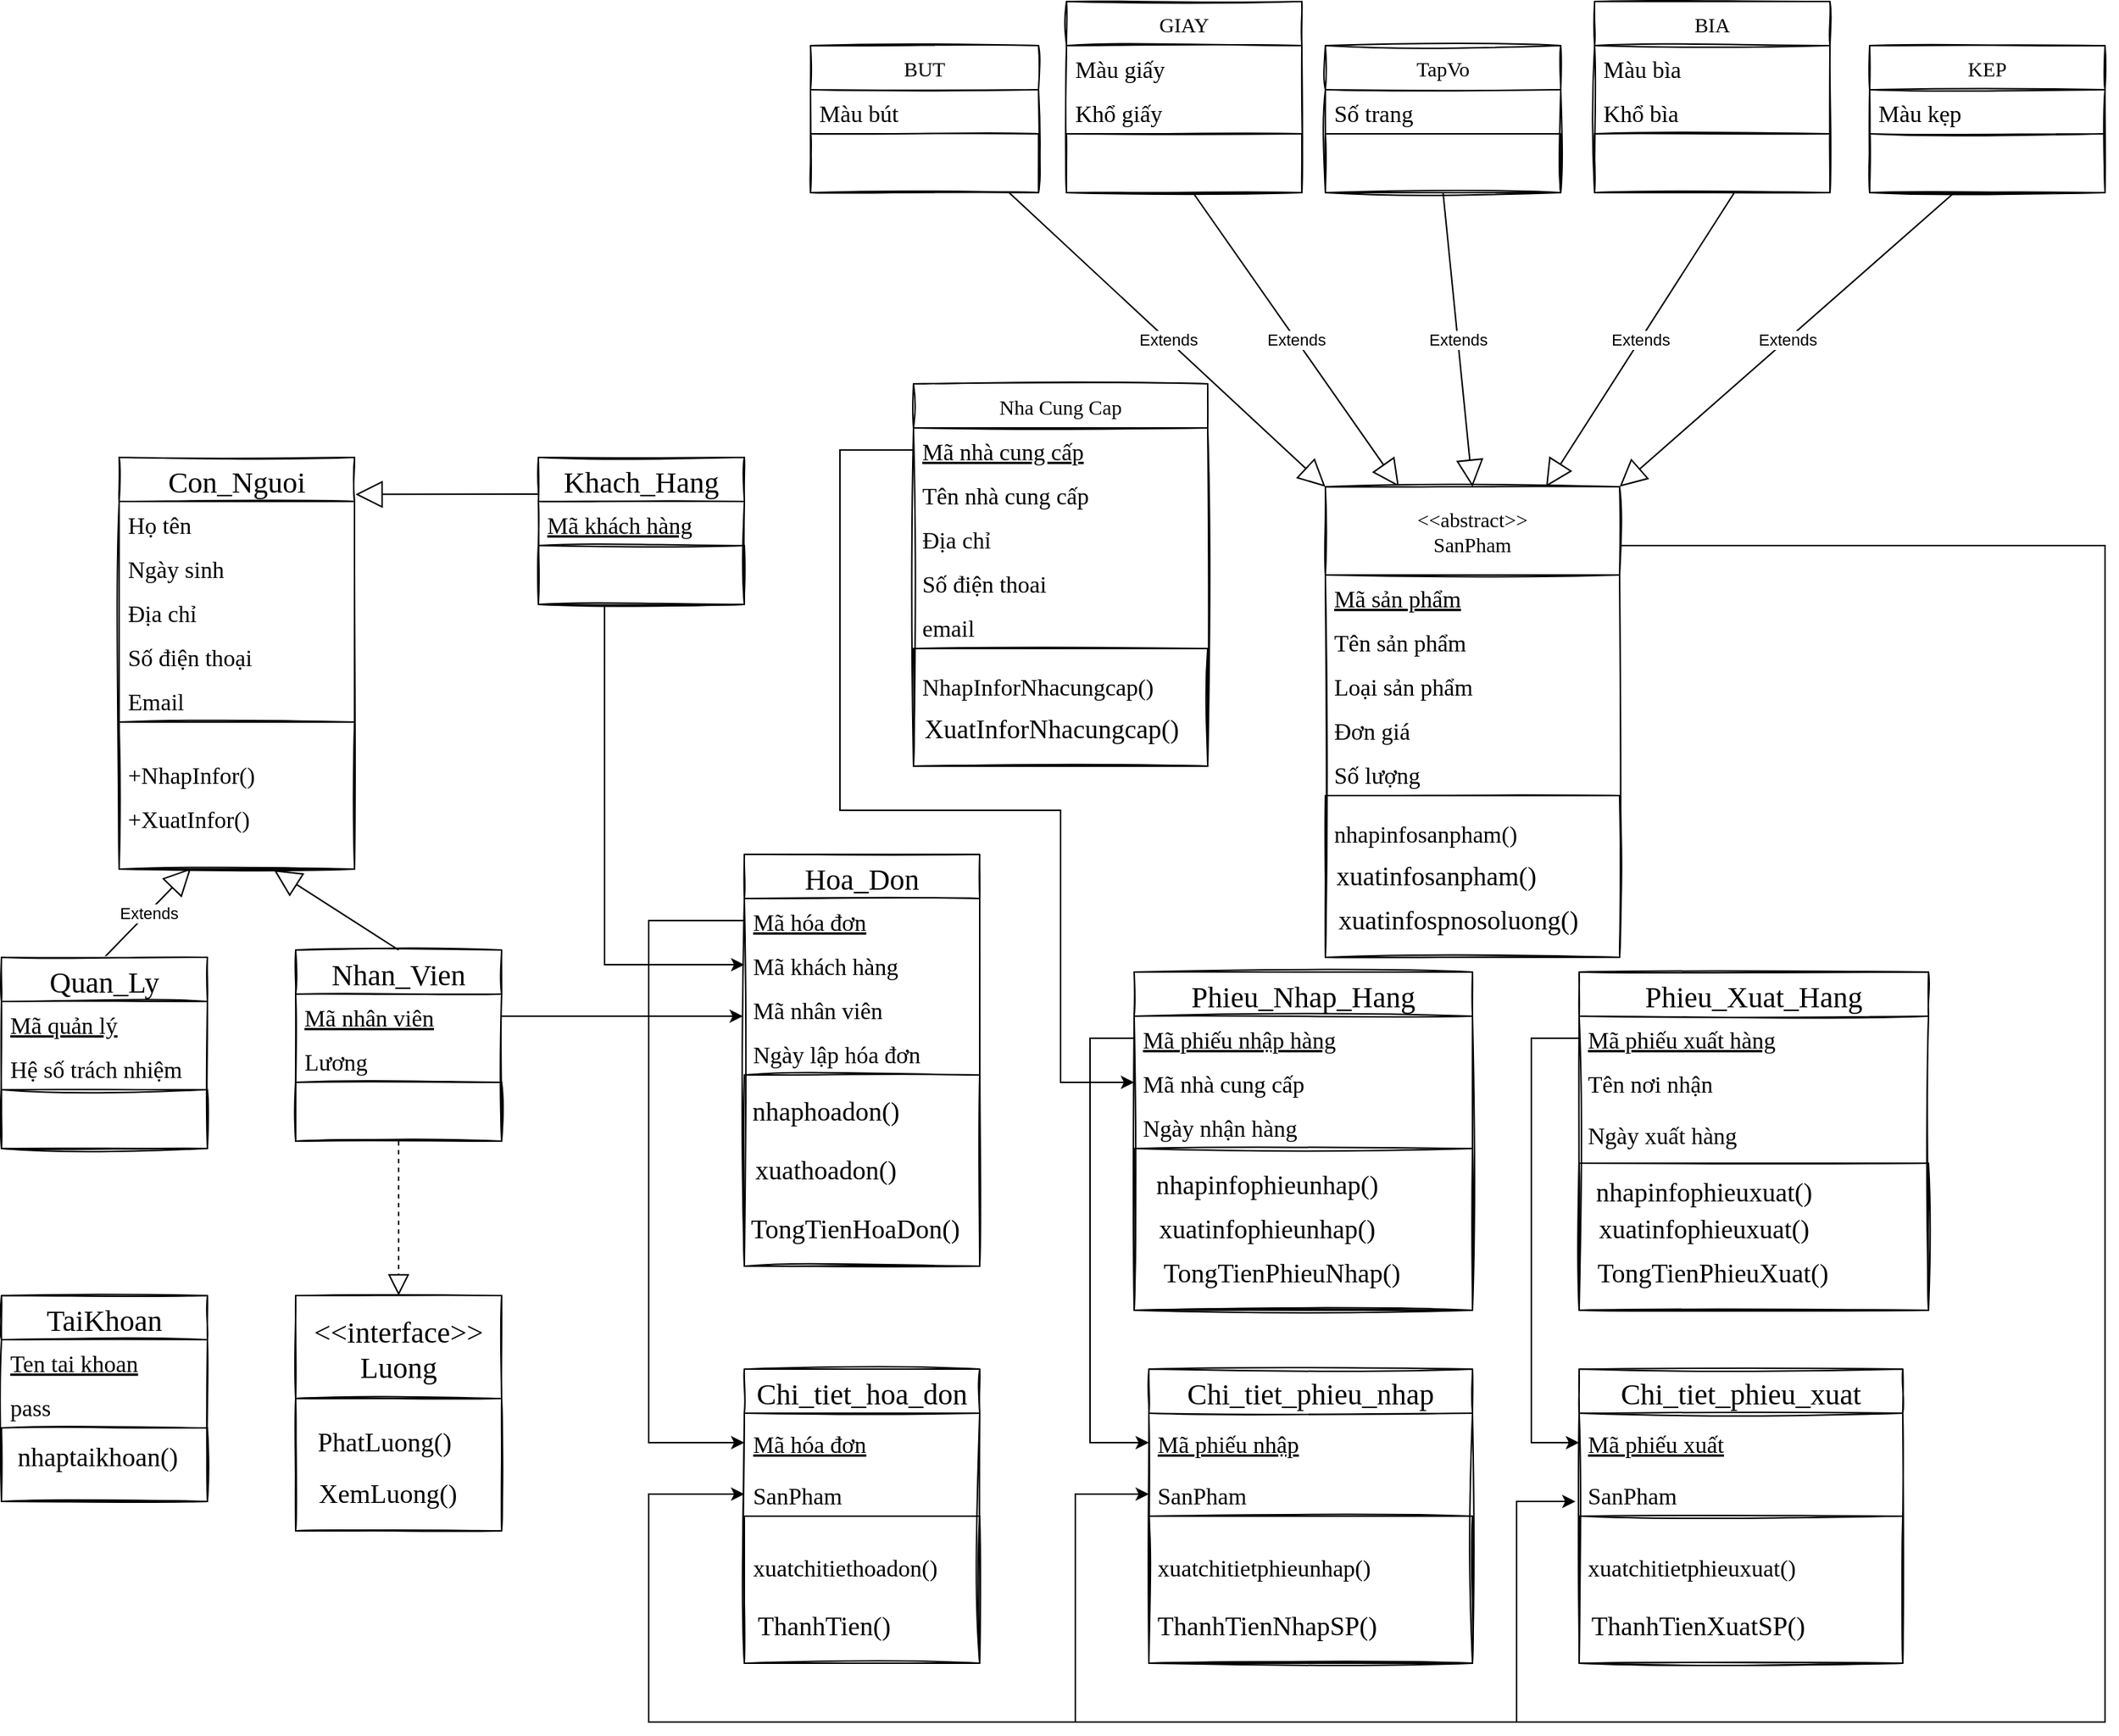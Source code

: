 <mxfile version="15.8.2" type="device"><diagram id="WPRDzKgQZxHVLo-kg9Xk" name="Page-1"><mxGraphModel dx="2134" dy="1769" grid="1" gridSize="10" guides="1" tooltips="1" connect="1" arrows="1" fold="1" page="1" pageScale="1" pageWidth="827" pageHeight="1169" math="0" shadow="0"><root><mxCell id="0"/><mxCell id="1" parent="0"/><mxCell id="NYKS8IwLQsWRh_RooN-3-49" value="" style="endArrow=block;endSize=16;endFill=0;html=1;rounded=0;entryX=1.004;entryY=0.09;entryDx=0;entryDy=0;entryPerimeter=0;exitX=0;exitY=0.25;exitDx=0;exitDy=0;" parent="1" source="o9-LQeMj51oAsKtY4zhh-113" target="o9-LQeMj51oAsKtY4zhh-104" edge="1"><mxGeometry x="1" y="-210" width="160" relative="1" as="geometry"><mxPoint x="-29.68" y="-449.6" as="sourcePoint"/><mxPoint x="-140" y="-445" as="targetPoint"/><mxPoint x="-217" y="100" as="offset"/><Array as="points"/></mxGeometry></mxCell><mxCell id="NYKS8IwLQsWRh_RooN-3-54" value="Extends" style="endArrow=block;endSize=16;endFill=0;html=1;rounded=0;entryX=0.305;entryY=0.995;entryDx=0;entryDy=0;entryPerimeter=0;exitX=0.5;exitY=0;exitDx=0;exitDy=0;" parent="1" source="o9-LQeMj51oAsKtY4zhh-93" target="o9-LQeMj51oAsKtY4zhh-110" edge="1"><mxGeometry x="0.006" y="-1" width="160" relative="1" as="geometry"><mxPoint x="-280" y="-215" as="sourcePoint"/><mxPoint x="-246.4" y="-289.16" as="targetPoint"/><mxPoint as="offset"/></mxGeometry></mxCell><mxCell id="NYKS8IwLQsWRh_RooN-3-56" value="" style="endArrow=block;endSize=16;endFill=0;html=1;rounded=0;entryX=0.658;entryY=1.007;entryDx=0;entryDy=0;entryPerimeter=0;exitX=0.5;exitY=0;exitDx=0;exitDy=0;" parent="1" source="o9-LQeMj51oAsKtY4zhh-98" target="o9-LQeMj51oAsKtY4zhh-110" edge="1"><mxGeometry width="160" relative="1" as="geometry"><mxPoint x="-100" y="-220" as="sourcePoint"/><mxPoint x="-187.2" y="-288.46" as="targetPoint"/></mxGeometry></mxCell><mxCell id="NYKS8IwLQsWRh_RooN-3-57" value="Extends" style="endArrow=block;endSize=16;endFill=0;html=1;rounded=0;exitX=0.75;exitY=1;exitDx=0;exitDy=0;entryX=0;entryY=0;entryDx=0;entryDy=0;" parent="1" target="o9-LQeMj51oAsKtY4zhh-14" edge="1"><mxGeometry width="160" relative="1" as="geometry"><mxPoint x="295.0" y="-750" as="sourcePoint"/><mxPoint x="515.2" y="-503.4" as="targetPoint"/></mxGeometry></mxCell><mxCell id="NYKS8IwLQsWRh_RooN-3-58" value="Extends" style="endArrow=block;endSize=16;endFill=0;html=1;rounded=0;exitX=0.5;exitY=1;exitDx=0;exitDy=0;entryX=0.25;entryY=0;entryDx=0;entryDy=0;" parent="1" target="o9-LQeMj51oAsKtY4zhh-14" edge="1"><mxGeometry width="160" relative="1" as="geometry"><mxPoint x="420" y="-750" as="sourcePoint"/><mxPoint x="540" y="-500" as="targetPoint"/></mxGeometry></mxCell><mxCell id="NYKS8IwLQsWRh_RooN-3-59" value="Extends" style="endArrow=block;endSize=16;endFill=0;html=1;rounded=0;exitX=0.5;exitY=1;exitDx=0;exitDy=0;entryX=0.5;entryY=0;entryDx=0;entryDy=0;" parent="1" target="o9-LQeMj51oAsKtY4zhh-14" edge="1"><mxGeometry width="160" relative="1" as="geometry"><mxPoint x="590" y="-750" as="sourcePoint"/><mxPoint x="580" y="-500" as="targetPoint"/></mxGeometry></mxCell><mxCell id="NYKS8IwLQsWRh_RooN-3-60" value="Extends" style="endArrow=block;endSize=16;endFill=0;html=1;rounded=0;entryX=0.75;entryY=0;entryDx=0;entryDy=0;exitX=0.5;exitY=1;exitDx=0;exitDy=0;" parent="1" target="o9-LQeMj51oAsKtY4zhh-14" edge="1"><mxGeometry width="160" relative="1" as="geometry"><mxPoint x="788" y="-750" as="sourcePoint"/><mxPoint x="601.6" y="-502.38" as="targetPoint"/></mxGeometry></mxCell><mxCell id="NYKS8IwLQsWRh_RooN-3-62" value="Extends" style="endArrow=block;endSize=16;endFill=0;html=1;rounded=0;exitX=0.25;exitY=1;exitDx=0;exitDy=0;entryX=1;entryY=0;entryDx=0;entryDy=0;" parent="1" target="o9-LQeMj51oAsKtY4zhh-14" edge="1"><mxGeometry width="160" relative="1" as="geometry"><mxPoint x="937.5" y="-750" as="sourcePoint"/><mxPoint x="648.8" y="-503.4" as="targetPoint"/></mxGeometry></mxCell><mxCell id="NYKS8IwLQsWRh_RooN-3-67" style="edgeStyle=none;rounded=0;orthogonalLoop=1;jettySize=auto;html=1;entryX=0;entryY=0.5;entryDx=0;entryDy=0;exitX=0;exitY=0.5;exitDx=0;exitDy=0;" parent="1" source="TJ7_LJL131Hn2XovRgLL-23" target="o9-LQeMj51oAsKtY4zhh-48" edge="1"><mxGeometry relative="1" as="geometry"><mxPoint x="390" y="-240" as="targetPoint"/><Array as="points"><mxPoint x="180" y="-575"/><mxPoint x="180" y="-330"/><mxPoint x="330" y="-330"/><mxPoint x="330" y="-145"/></Array><mxPoint x="140" y="-560" as="sourcePoint"/></mxGeometry></mxCell><mxCell id="NYKS8IwLQsWRh_RooN-3-69" style="edgeStyle=none;rounded=0;orthogonalLoop=1;jettySize=auto;html=1;entryX=0;entryY=0.5;entryDx=0;entryDy=0;exitX=0.321;exitY=1.032;exitDx=0;exitDy=0;exitPerimeter=0;" parent="1" source="o9-LQeMj51oAsKtY4zhh-117" target="o9-LQeMj51oAsKtY4zhh-65" edge="1"><mxGeometry relative="1" as="geometry"><Array as="points"><mxPoint x="20" y="-310"/><mxPoint x="20" y="-225"/><mxPoint x="70" y="-225"/></Array><mxPoint x="20.08" y="-350.0" as="sourcePoint"/><mxPoint x="115" y="-212.5" as="targetPoint"/></mxGeometry></mxCell><mxCell id="NYKS8IwLQsWRh_RooN-3-70" style="edgeStyle=none;rounded=0;orthogonalLoop=1;jettySize=auto;html=1;" parent="1" edge="1"><mxGeometry relative="1" as="geometry"><mxPoint x="-50" y="-190" as="sourcePoint"/><mxPoint x="114" y="-190" as="targetPoint"/></mxGeometry></mxCell><mxCell id="o9-LQeMj51oAsKtY4zhh-14" value="&lt;&lt;abstract&gt;&gt;&#10;SanPham" style="swimlane;fontStyle=0;childLayout=stackLayout;horizontal=1;startSize=60;horizontalStack=0;resizeParent=1;resizeParentMax=0;resizeLast=0;collapsible=1;marginBottom=0;align=center;fontSize=14;rounded=0;sketch=1;hachureGap=4;fontFamily=Times New Roman;" parent="1" vertex="1"><mxGeometry x="510" y="-550" width="200" height="320" as="geometry"/></mxCell><mxCell id="o9-LQeMj51oAsKtY4zhh-15" value="Mã sản phẩm" style="text;strokeColor=none;fillColor=none;spacingLeft=4;spacingRight=4;overflow=hidden;rotatable=0;points=[[0,0.5],[1,0.5]];portConstraint=eastwest;fontSize=16;rounded=0;sketch=1;hachureGap=4;fontFamily=Times New Roman;fontStyle=4;fontColor=#000000;verticalAlign=top;" parent="o9-LQeMj51oAsKtY4zhh-14" vertex="1"><mxGeometry y="60" width="200" height="30" as="geometry"/></mxCell><mxCell id="o9-LQeMj51oAsKtY4zhh-16" value="Tên sản phẩm" style="text;strokeColor=none;fillColor=none;spacingLeft=4;spacingRight=4;overflow=hidden;rotatable=0;points=[[0,0.5],[1,0.5]];portConstraint=eastwest;fontSize=16;rounded=0;sketch=1;hachureGap=4;fontFamily=Times New Roman;fontStyle=0;fontColor=#000000;" parent="o9-LQeMj51oAsKtY4zhh-14" vertex="1"><mxGeometry y="90" width="200" height="30" as="geometry"/></mxCell><mxCell id="o9-LQeMj51oAsKtY4zhh-17" value="Loại sản phẩm" style="text;strokeColor=none;fillColor=none;spacingLeft=4;spacingRight=4;overflow=hidden;rotatable=0;points=[[0,0.5],[1,0.5]];portConstraint=eastwest;fontSize=16;rounded=0;sketch=1;hachureGap=4;fontFamily=Times New Roman;fontStyle=0;fontColor=#000000;" parent="o9-LQeMj51oAsKtY4zhh-14" vertex="1"><mxGeometry y="120" width="200" height="30" as="geometry"/></mxCell><mxCell id="o9-LQeMj51oAsKtY4zhh-18" value="Đơn giá" style="text;strokeColor=none;fillColor=none;spacingLeft=4;spacingRight=4;overflow=hidden;rotatable=0;points=[[0,0.5],[1,0.5]];portConstraint=eastwest;fontSize=16;rounded=0;sketch=1;hachureGap=4;fontFamily=Times New Roman;fontStyle=0;fontColor=#000000;labelBackgroundColor=default;" parent="o9-LQeMj51oAsKtY4zhh-14" vertex="1"><mxGeometry y="150" width="200" height="30" as="geometry"/></mxCell><mxCell id="o9-LQeMj51oAsKtY4zhh-19" value="Số lượng" style="text;strokeColor=none;fillColor=none;spacingLeft=4;spacingRight=4;overflow=hidden;rotatable=0;points=[[0,0.5],[1,0.5]];portConstraint=eastwest;fontSize=16;rounded=0;sketch=1;hachureGap=4;fontFamily=Times New Roman;fontStyle=0;fontColor=#000000;" parent="o9-LQeMj51oAsKtY4zhh-14" vertex="1"><mxGeometry y="180" width="200" height="30" as="geometry"/></mxCell><mxCell id="o9-LQeMj51oAsKtY4zhh-22" value="" style="swimlane;startSize=0;rounded=0;sketch=1;hachureGap=4;fontFamily=Architects Daughter;fontSource=https%3A%2F%2Ffonts.googleapis.com%2Fcss%3Ffamily%3DArchitects%2BDaughter;fontSize=20;" parent="o9-LQeMj51oAsKtY4zhh-14" vertex="1"><mxGeometry y="210" width="200" height="110" as="geometry"><mxRectangle y="180" width="160" height="40" as="alternateBounds"/></mxGeometry></mxCell><mxCell id="o9-LQeMj51oAsKtY4zhh-23" value="nhapinfosanpham()" style="text;strokeColor=none;fillColor=none;align=left;verticalAlign=middle;spacingLeft=4;spacingRight=4;overflow=hidden;points=[[0,0.5],[1,0.5]];portConstraint=eastwest;rotatable=0;fontSize=16;rounded=0;sketch=1;hachureGap=4;fontFamily=Times New Roman;" parent="o9-LQeMj51oAsKtY4zhh-22" vertex="1"><mxGeometry y="10" width="160" height="30" as="geometry"/></mxCell><mxCell id="TJ7_LJL131Hn2XovRgLL-57" value="xuatinfosanpham()" style="text;html=1;align=center;verticalAlign=middle;resizable=0;points=[];autosize=1;strokeColor=none;fillColor=none;fontSize=18;fontFamily=Times New Roman;" vertex="1" parent="o9-LQeMj51oAsKtY4zhh-22"><mxGeometry y="40" width="150" height="30" as="geometry"/></mxCell><mxCell id="TJ7_LJL131Hn2XovRgLL-58" value="xuatinfospnosoluong()" style="text;html=1;align=center;verticalAlign=middle;resizable=0;points=[];autosize=1;strokeColor=none;fillColor=none;fontSize=18;fontFamily=Times New Roman;" vertex="1" parent="o9-LQeMj51oAsKtY4zhh-22"><mxGeometry y="70" width="180" height="30" as="geometry"/></mxCell><mxCell id="o9-LQeMj51oAsKtY4zhh-26" value="Phieu_Xuat_Hang" style="swimlane;fontStyle=0;childLayout=stackLayout;horizontal=1;startSize=30;horizontalStack=0;resizeParent=1;resizeParentMax=0;resizeLast=0;collapsible=1;marginBottom=0;rounded=0;sketch=1;hachureGap=4;fontFamily=Times New Roman;fontSize=20;" parent="1" vertex="1"><mxGeometry x="682.5" y="-220" width="237.5" height="230" as="geometry"/></mxCell><mxCell id="o9-LQeMj51oAsKtY4zhh-27" value="Mã phiếu xuất hàng" style="text;strokeColor=none;fillColor=none;align=left;verticalAlign=middle;spacingLeft=4;spacingRight=4;overflow=hidden;points=[[0,0.5],[1,0.5]];portConstraint=eastwest;rotatable=0;fontSize=16;rounded=0;sketch=1;hachureGap=4;fontFamily=Times New Roman;fontStyle=4" parent="o9-LQeMj51oAsKtY4zhh-26" vertex="1"><mxGeometry y="30" width="237.5" height="30" as="geometry"/></mxCell><mxCell id="o9-LQeMj51oAsKtY4zhh-28" value="Tên nơi nhận" style="text;strokeColor=none;fillColor=none;align=left;verticalAlign=middle;spacingLeft=4;spacingRight=4;overflow=hidden;points=[[0,0.5],[1,0.5]];portConstraint=eastwest;rotatable=0;fontSize=16;rounded=0;sketch=1;hachureGap=4;fontFamily=Times New Roman;" parent="o9-LQeMj51oAsKtY4zhh-26" vertex="1"><mxGeometry y="60" width="237.5" height="30" as="geometry"/></mxCell><mxCell id="o9-LQeMj51oAsKtY4zhh-32" value="Ngày xuất hàng" style="text;strokeColor=none;fillColor=none;align=left;verticalAlign=middle;spacingLeft=4;spacingRight=4;overflow=hidden;points=[[0,0.5],[1,0.5]];portConstraint=eastwest;rotatable=0;fontSize=16;rounded=0;sketch=1;hachureGap=4;fontFamily=Times New Roman;" parent="o9-LQeMj51oAsKtY4zhh-26" vertex="1"><mxGeometry y="90" width="237.5" height="40" as="geometry"/></mxCell><mxCell id="o9-LQeMj51oAsKtY4zhh-30" value="" style="swimlane;startSize=0;rounded=0;sketch=1;hachureGap=4;fontFamily=Times New Roman;fontSize=20;" parent="o9-LQeMj51oAsKtY4zhh-26" vertex="1" collapsed="1"><mxGeometry y="130" width="237.5" height="100" as="geometry"><mxRectangle y="130" width="175" height="60" as="alternateBounds"/></mxGeometry></mxCell><mxCell id="o9-LQeMj51oAsKtY4zhh-46" value="Phieu_Nhap_Hang" style="swimlane;fontStyle=0;childLayout=stackLayout;horizontal=1;startSize=30;horizontalStack=0;resizeParent=1;resizeParentMax=0;resizeLast=0;collapsible=1;marginBottom=0;rounded=0;sketch=1;hachureGap=4;fontFamily=Times New Roman;fontSize=20;" parent="1" vertex="1"><mxGeometry x="380" y="-220" width="230" height="230" as="geometry"/></mxCell><mxCell id="o9-LQeMj51oAsKtY4zhh-47" value="Mã phiếu nhập hàng" style="text;strokeColor=none;fillColor=none;align=left;verticalAlign=middle;spacingLeft=4;spacingRight=4;overflow=hidden;points=[[0,0.5],[1,0.5]];portConstraint=eastwest;rotatable=0;fontSize=16;rounded=0;sketch=1;hachureGap=4;fontFamily=Times New Roman;fontStyle=4" parent="o9-LQeMj51oAsKtY4zhh-46" vertex="1"><mxGeometry y="30" width="230" height="30" as="geometry"/></mxCell><mxCell id="o9-LQeMj51oAsKtY4zhh-48" value="Mã nhà cung cấp" style="text;strokeColor=none;fillColor=none;align=left;verticalAlign=middle;spacingLeft=4;spacingRight=4;overflow=hidden;points=[[0,0.5],[1,0.5]];portConstraint=eastwest;rotatable=0;fontSize=16;rounded=0;sketch=1;hachureGap=4;fontFamily=Times New Roman;" parent="o9-LQeMj51oAsKtY4zhh-46" vertex="1"><mxGeometry y="60" width="230" height="30" as="geometry"/></mxCell><mxCell id="o9-LQeMj51oAsKtY4zhh-50" value="Ngày nhận hàng" style="text;strokeColor=none;fillColor=none;align=left;verticalAlign=middle;spacingLeft=4;spacingRight=4;overflow=hidden;points=[[0,0.5],[1,0.5]];portConstraint=eastwest;rotatable=0;fontSize=16;rounded=0;sketch=1;hachureGap=4;fontFamily=Times New Roman;" parent="o9-LQeMj51oAsKtY4zhh-46" vertex="1"><mxGeometry y="90" width="230" height="30" as="geometry"/></mxCell><mxCell id="o9-LQeMj51oAsKtY4zhh-52" value="" style="swimlane;startSize=0;rounded=0;sketch=1;hachureGap=4;fontFamily=Times New Roman;fontSize=20;" parent="o9-LQeMj51oAsKtY4zhh-46" vertex="1"><mxGeometry y="120" width="230" height="110" as="geometry"/></mxCell><mxCell id="TJ7_LJL131Hn2XovRgLL-33" value="nhapinfophieunhap()" style="text;html=1;align=center;verticalAlign=middle;resizable=0;points=[];autosize=1;strokeColor=none;fillColor=none;fontSize=18;fontFamily=Times New Roman;" vertex="1" parent="o9-LQeMj51oAsKtY4zhh-52"><mxGeometry x="5" y="10" width="170" height="30" as="geometry"/></mxCell><mxCell id="TJ7_LJL131Hn2XovRgLL-35" value="xuatinfophieunhap()" style="text;html=1;align=center;verticalAlign=middle;resizable=0;points=[];autosize=1;strokeColor=none;fillColor=none;fontSize=18;fontFamily=Times New Roman;" vertex="1" parent="o9-LQeMj51oAsKtY4zhh-52"><mxGeometry x="10" y="40" width="160" height="30" as="geometry"/></mxCell><mxCell id="TJ7_LJL131Hn2XovRgLL-36" value="TongTienPhieuNhap()" style="text;html=1;align=center;verticalAlign=middle;resizable=0;points=[];autosize=1;strokeColor=none;fillColor=none;fontSize=18;fontFamily=Times New Roman;" vertex="1" parent="o9-LQeMj51oAsKtY4zhh-52"><mxGeometry x="10" y="70" width="180" height="30" as="geometry"/></mxCell><mxCell id="o9-LQeMj51oAsKtY4zhh-63" value="Hoa_Don" style="swimlane;fontStyle=0;childLayout=stackLayout;horizontal=1;startSize=30;horizontalStack=0;resizeParent=1;resizeParentMax=0;resizeLast=0;collapsible=1;marginBottom=0;rounded=0;sketch=1;hachureGap=4;fontFamily=Times New Roman;fontSize=20;" parent="1" vertex="1"><mxGeometry x="115" y="-300" width="160" height="280" as="geometry"/></mxCell><mxCell id="o9-LQeMj51oAsKtY4zhh-64" value="Mã hóa đơn" style="text;strokeColor=none;fillColor=none;align=left;verticalAlign=middle;spacingLeft=4;spacingRight=4;overflow=hidden;points=[[0,0.5],[1,0.5]];portConstraint=eastwest;rotatable=0;fontSize=16;rounded=0;sketch=1;hachureGap=4;fontFamily=Times New Roman;fontStyle=4" parent="o9-LQeMj51oAsKtY4zhh-63" vertex="1"><mxGeometry y="30" width="160" height="30" as="geometry"/></mxCell><mxCell id="o9-LQeMj51oAsKtY4zhh-65" value="Mã khách hàng" style="text;strokeColor=none;fillColor=none;align=left;verticalAlign=middle;spacingLeft=4;spacingRight=4;overflow=hidden;points=[[0,0.5],[1,0.5]];portConstraint=eastwest;rotatable=0;fontSize=16;rounded=0;sketch=1;hachureGap=4;fontFamily=Times New Roman;" parent="o9-LQeMj51oAsKtY4zhh-63" vertex="1"><mxGeometry y="60" width="160" height="30" as="geometry"/></mxCell><mxCell id="o9-LQeMj51oAsKtY4zhh-66" value="Mã nhân viên" style="text;strokeColor=none;fillColor=none;align=left;verticalAlign=middle;spacingLeft=4;spacingRight=4;overflow=hidden;points=[[0,0.5],[1,0.5]];portConstraint=eastwest;rotatable=0;fontSize=16;rounded=0;sketch=1;hachureGap=4;fontFamily=Times New Roman;" parent="o9-LQeMj51oAsKtY4zhh-63" vertex="1"><mxGeometry y="90" width="160" height="30" as="geometry"/></mxCell><mxCell id="o9-LQeMj51oAsKtY4zhh-67" value="Ngày lập hóa đơn" style="text;strokeColor=none;fillColor=none;align=left;verticalAlign=middle;spacingLeft=4;spacingRight=4;overflow=hidden;points=[[0,0.5],[1,0.5]];portConstraint=eastwest;rotatable=0;fontSize=16;rounded=0;sketch=1;hachureGap=4;fontFamily=Times New Roman;" parent="o9-LQeMj51oAsKtY4zhh-63" vertex="1"><mxGeometry y="120" width="160" height="30" as="geometry"/></mxCell><mxCell id="o9-LQeMj51oAsKtY4zhh-68" value="" style="swimlane;startSize=0;rounded=0;sketch=1;hachureGap=4;fontFamily=Times New Roman;fontSize=20;" parent="o9-LQeMj51oAsKtY4zhh-63" vertex="1"><mxGeometry y="150" width="160" height="130" as="geometry"/></mxCell><mxCell id="TJ7_LJL131Hn2XovRgLL-12" value="&lt;font style=&quot;font-size: 18px&quot; face=&quot;Times New Roman&quot;&gt;nhaphoadon()&lt;/font&gt;" style="text;html=1;align=center;verticalAlign=middle;resizable=0;points=[];autosize=1;strokeColor=none;fillColor=none;" vertex="1" parent="o9-LQeMj51oAsKtY4zhh-68"><mxGeometry x="-5" y="15" width="120" height="20" as="geometry"/></mxCell><mxCell id="TJ7_LJL131Hn2XovRgLL-13" value="xuathoadon()" style="text;html=1;align=center;verticalAlign=middle;resizable=0;points=[];autosize=1;strokeColor=none;fillColor=none;fontSize=18;fontFamily=Times New Roman;" vertex="1" parent="o9-LQeMj51oAsKtY4zhh-68"><mxGeometry y="50" width="110" height="30" as="geometry"/></mxCell><mxCell id="TJ7_LJL131Hn2XovRgLL-15" value="TongTienHoaDon()" style="text;html=1;align=center;verticalAlign=middle;resizable=0;points=[];autosize=1;strokeColor=none;fillColor=none;fontSize=18;fontFamily=Times New Roman;" vertex="1" parent="o9-LQeMj51oAsKtY4zhh-68"><mxGeometry x="-5" y="90" width="160" height="30" as="geometry"/></mxCell><mxCell id="o9-LQeMj51oAsKtY4zhh-70" value="Chi_tiet_hoa_don" style="swimlane;fontStyle=0;childLayout=stackLayout;horizontal=1;startSize=30;horizontalStack=0;resizeParent=1;resizeParentMax=0;resizeLast=0;collapsible=1;marginBottom=0;rounded=0;sketch=1;hachureGap=4;fontFamily=Times New Roman;fontSize=20;" parent="1" vertex="1"><mxGeometry x="115" y="50" width="160" height="200" as="geometry"/></mxCell><mxCell id="o9-LQeMj51oAsKtY4zhh-71" value="Mã hóa đơn" style="text;strokeColor=none;fillColor=none;align=left;verticalAlign=middle;spacingLeft=4;spacingRight=4;overflow=hidden;points=[[0,0.5],[1,0.5]];portConstraint=eastwest;rotatable=0;fontSize=16;rounded=0;sketch=1;hachureGap=4;fontFamily=Times New Roman;fontStyle=4" parent="o9-LQeMj51oAsKtY4zhh-70" vertex="1"><mxGeometry y="30" width="160" height="40" as="geometry"/></mxCell><mxCell id="o9-LQeMj51oAsKtY4zhh-75" value="SanPham " style="text;strokeColor=none;fillColor=none;align=left;verticalAlign=middle;spacingLeft=4;spacingRight=4;overflow=hidden;points=[[0,0.5],[1,0.5]];portConstraint=eastwest;rotatable=0;fontSize=16;rounded=0;sketch=1;hachureGap=4;fontFamily=Times New Roman;" parent="o9-LQeMj51oAsKtY4zhh-70" vertex="1"><mxGeometry y="70" width="160" height="30" as="geometry"/></mxCell><mxCell id="o9-LQeMj51oAsKtY4zhh-76" value="" style="swimlane;startSize=0;rounded=0;sketch=1;hachureGap=4;fontFamily=Times New Roman;fontSize=20;" parent="o9-LQeMj51oAsKtY4zhh-70" vertex="1"><mxGeometry y="100" width="160" height="100" as="geometry"/></mxCell><mxCell id="o9-LQeMj51oAsKtY4zhh-77" value="xuatchitiethoadon()" style="text;strokeColor=none;fillColor=none;align=left;verticalAlign=middle;spacingLeft=4;spacingRight=4;overflow=hidden;points=[[0,0.5],[1,0.5]];portConstraint=eastwest;rotatable=0;fontSize=16;rounded=0;sketch=1;hachureGap=4;fontFamily=Times New Roman;" parent="o9-LQeMj51oAsKtY4zhh-76" vertex="1"><mxGeometry y="19" width="160" height="30" as="geometry"/></mxCell><mxCell id="TJ7_LJL131Hn2XovRgLL-20" value="&amp;nbsp; &amp;nbsp; ThanhTien()" style="text;html=1;align=center;verticalAlign=middle;resizable=0;points=[];autosize=1;strokeColor=none;fillColor=none;fontSize=18;fontFamily=Times New Roman;" vertex="1" parent="o9-LQeMj51oAsKtY4zhh-76"><mxGeometry x="-15" y="60" width="120" height="30" as="geometry"/></mxCell><mxCell id="o9-LQeMj51oAsKtY4zhh-93" value="Quan_Ly" style="swimlane;fontStyle=0;childLayout=stackLayout;horizontal=1;startSize=30;horizontalStack=0;resizeParent=1;resizeParentMax=0;resizeLast=0;collapsible=1;marginBottom=0;rounded=0;sketch=1;hachureGap=4;fontFamily=Times New Roman;fontSize=20;" parent="1" vertex="1"><mxGeometry x="-390" y="-230" width="140" height="130" as="geometry"/></mxCell><mxCell id="o9-LQeMj51oAsKtY4zhh-94" value="Mã quản lý" style="text;strokeColor=none;fillColor=none;align=left;verticalAlign=middle;spacingLeft=4;spacingRight=4;overflow=hidden;points=[[0,0.5],[1,0.5]];portConstraint=eastwest;rotatable=0;fontSize=16;rounded=0;sketch=1;hachureGap=4;fontFamily=Times New Roman;fontStyle=4" parent="o9-LQeMj51oAsKtY4zhh-93" vertex="1"><mxGeometry y="30" width="140" height="30" as="geometry"/></mxCell><mxCell id="o9-LQeMj51oAsKtY4zhh-95" value="Hệ số trách nhiệm" style="text;strokeColor=none;fillColor=none;align=left;verticalAlign=middle;spacingLeft=4;spacingRight=4;overflow=hidden;points=[[0,0.5],[1,0.5]];portConstraint=eastwest;rotatable=0;fontSize=16;rounded=0;sketch=1;hachureGap=4;fontFamily=Times New Roman;" parent="o9-LQeMj51oAsKtY4zhh-93" vertex="1"><mxGeometry y="60" width="140" height="30" as="geometry"/></mxCell><mxCell id="o9-LQeMj51oAsKtY4zhh-97" value="" style="swimlane;startSize=0;rounded=0;sketch=1;hachureGap=4;fontFamily=Times New Roman;fontSize=20;" parent="o9-LQeMj51oAsKtY4zhh-93" vertex="1"><mxGeometry y="90" width="140" height="40" as="geometry"/></mxCell><mxCell id="o9-LQeMj51oAsKtY4zhh-98" value="Nhan_Vien" style="swimlane;fontStyle=0;childLayout=stackLayout;horizontal=1;startSize=30;horizontalStack=0;resizeParent=1;resizeParentMax=0;resizeLast=0;collapsible=1;marginBottom=0;rounded=0;sketch=1;hachureGap=4;fontFamily=Times New Roman;fontSize=20;" parent="1" vertex="1"><mxGeometry x="-190" y="-235" width="140" height="130" as="geometry"/></mxCell><mxCell id="o9-LQeMj51oAsKtY4zhh-99" value="Mã nhân viên" style="text;strokeColor=none;fillColor=none;align=left;verticalAlign=middle;spacingLeft=4;spacingRight=4;overflow=hidden;points=[[0,0.5],[1,0.5]];portConstraint=eastwest;rotatable=0;fontSize=16;rounded=0;sketch=1;hachureGap=4;fontFamily=Times New Roman;fontStyle=4" parent="o9-LQeMj51oAsKtY4zhh-98" vertex="1"><mxGeometry y="30" width="140" height="30" as="geometry"/></mxCell><mxCell id="o9-LQeMj51oAsKtY4zhh-100" value="Lương" style="text;strokeColor=none;fillColor=none;align=left;verticalAlign=middle;spacingLeft=4;spacingRight=4;overflow=hidden;points=[[0,0.5],[1,0.5]];portConstraint=eastwest;rotatable=0;fontSize=16;rounded=0;sketch=1;hachureGap=4;fontFamily=Times New Roman;" parent="o9-LQeMj51oAsKtY4zhh-98" vertex="1"><mxGeometry y="60" width="140" height="30" as="geometry"/></mxCell><mxCell id="o9-LQeMj51oAsKtY4zhh-103" value="" style="swimlane;startSize=0;rounded=0;sketch=1;hachureGap=4;fontFamily=Times New Roman;fontSize=20;" parent="o9-LQeMj51oAsKtY4zhh-98" vertex="1"><mxGeometry y="90" width="140" height="40" as="geometry"/></mxCell><mxCell id="o9-LQeMj51oAsKtY4zhh-104" value="Con_Nguoi" style="swimlane;fontStyle=0;childLayout=stackLayout;horizontal=1;startSize=30;horizontalStack=0;resizeParent=1;resizeParentMax=0;resizeLast=0;collapsible=1;marginBottom=0;rounded=0;sketch=1;hachureGap=4;fontFamily=Times New Roman;fontSize=20;" parent="1" vertex="1"><mxGeometry x="-310" y="-570" width="160" height="280" as="geometry"/></mxCell><mxCell id="o9-LQeMj51oAsKtY4zhh-105" value="Họ tên" style="text;strokeColor=none;fillColor=none;align=left;verticalAlign=middle;spacingLeft=4;spacingRight=4;overflow=hidden;points=[[0,0.5],[1,0.5]];portConstraint=eastwest;rotatable=0;fontSize=16;rounded=0;sketch=1;hachureGap=4;fontFamily=Times New Roman;" parent="o9-LQeMj51oAsKtY4zhh-104" vertex="1"><mxGeometry y="30" width="160" height="30" as="geometry"/></mxCell><mxCell id="o9-LQeMj51oAsKtY4zhh-106" value="Ngày sinh" style="text;strokeColor=none;fillColor=none;align=left;verticalAlign=middle;spacingLeft=4;spacingRight=4;overflow=hidden;points=[[0,0.5],[1,0.5]];portConstraint=eastwest;rotatable=0;fontSize=16;rounded=0;sketch=1;hachureGap=4;fontFamily=Times New Roman;" parent="o9-LQeMj51oAsKtY4zhh-104" vertex="1"><mxGeometry y="60" width="160" height="30" as="geometry"/></mxCell><mxCell id="o9-LQeMj51oAsKtY4zhh-107" value="Địa chỉ" style="text;strokeColor=none;fillColor=none;align=left;verticalAlign=middle;spacingLeft=4;spacingRight=4;overflow=hidden;points=[[0,0.5],[1,0.5]];portConstraint=eastwest;rotatable=0;fontSize=16;rounded=0;sketch=1;hachureGap=4;fontFamily=Times New Roman;" parent="o9-LQeMj51oAsKtY4zhh-104" vertex="1"><mxGeometry y="90" width="160" height="30" as="geometry"/></mxCell><mxCell id="o9-LQeMj51oAsKtY4zhh-108" value="Số điện thoại" style="text;strokeColor=none;fillColor=none;align=left;verticalAlign=middle;spacingLeft=4;spacingRight=4;overflow=hidden;points=[[0,0.5],[1,0.5]];portConstraint=eastwest;rotatable=0;fontSize=16;rounded=0;sketch=1;hachureGap=4;fontFamily=Times New Roman;" parent="o9-LQeMj51oAsKtY4zhh-104" vertex="1"><mxGeometry y="120" width="160" height="30" as="geometry"/></mxCell><mxCell id="o9-LQeMj51oAsKtY4zhh-109" value="Email" style="text;strokeColor=none;fillColor=none;align=left;verticalAlign=middle;spacingLeft=4;spacingRight=4;overflow=hidden;points=[[0,0.5],[1,0.5]];portConstraint=eastwest;rotatable=0;fontSize=16;rounded=0;sketch=1;hachureGap=4;fontFamily=Times New Roman;" parent="o9-LQeMj51oAsKtY4zhh-104" vertex="1"><mxGeometry y="150" width="160" height="30" as="geometry"/></mxCell><mxCell id="o9-LQeMj51oAsKtY4zhh-110" value="" style="swimlane;startSize=0;rounded=0;sketch=1;hachureGap=4;fontFamily=Times New Roman;fontSize=20;" parent="o9-LQeMj51oAsKtY4zhh-104" vertex="1"><mxGeometry y="180" width="160" height="100" as="geometry"/></mxCell><mxCell id="o9-LQeMj51oAsKtY4zhh-111" value="+NhapInfor()" style="text;strokeColor=none;fillColor=none;align=left;verticalAlign=middle;spacingLeft=4;spacingRight=4;overflow=hidden;points=[[0,0.5],[1,0.5]];portConstraint=eastwest;rotatable=0;fontSize=16;rounded=0;sketch=1;hachureGap=4;fontFamily=Times New Roman;" parent="o9-LQeMj51oAsKtY4zhh-110" vertex="1"><mxGeometry y="20" width="160" height="30" as="geometry"/></mxCell><mxCell id="o9-LQeMj51oAsKtY4zhh-112" value="+XuatInfor()" style="text;strokeColor=none;fillColor=none;align=left;verticalAlign=middle;spacingLeft=4;spacingRight=4;overflow=hidden;points=[[0,0.5],[1,0.5]];portConstraint=eastwest;rotatable=0;fontSize=16;rounded=0;sketch=1;hachureGap=4;fontFamily=Times New Roman;" parent="o9-LQeMj51oAsKtY4zhh-110" vertex="1"><mxGeometry y="50" width="160" height="30" as="geometry"/></mxCell><mxCell id="o9-LQeMj51oAsKtY4zhh-113" value="Khach_Hang" style="swimlane;fontStyle=0;childLayout=stackLayout;horizontal=1;startSize=30;horizontalStack=0;resizeParent=1;resizeParentMax=0;resizeLast=0;collapsible=1;marginBottom=0;rounded=0;sketch=1;hachureGap=4;fontFamily=Times New Roman;fontSize=20;" parent="1" vertex="1"><mxGeometry x="-25" y="-570" width="140" height="100" as="geometry"/></mxCell><mxCell id="o9-LQeMj51oAsKtY4zhh-114" value="Mã khách hàng" style="text;strokeColor=none;fillColor=none;align=left;verticalAlign=middle;spacingLeft=4;spacingRight=4;overflow=hidden;points=[[0,0.5],[1,0.5]];portConstraint=eastwest;rotatable=0;fontSize=16;rounded=0;sketch=1;hachureGap=4;fontFamily=Times New Roman;fontStyle=4" parent="o9-LQeMj51oAsKtY4zhh-113" vertex="1"><mxGeometry y="30" width="140" height="30" as="geometry"/></mxCell><mxCell id="o9-LQeMj51oAsKtY4zhh-117" value="" style="swimlane;startSize=0;rounded=0;sketch=1;hachureGap=4;fontFamily=Times New Roman;fontSize=20;" parent="o9-LQeMj51oAsKtY4zhh-113" vertex="1"><mxGeometry y="60" width="140" height="40" as="geometry"/></mxCell><mxCell id="TJ7_LJL131Hn2XovRgLL-6" value="TaiKhoan" style="swimlane;fontStyle=0;childLayout=stackLayout;horizontal=1;startSize=30;horizontalStack=0;resizeParent=1;resizeParentMax=0;resizeLast=0;collapsible=1;marginBottom=0;rounded=0;sketch=1;hachureGap=4;fontFamily=Times New Roman;fontSize=20;" vertex="1" parent="1"><mxGeometry x="-390" width="140" height="140" as="geometry"/></mxCell><mxCell id="TJ7_LJL131Hn2XovRgLL-7" value="Ten tai khoan" style="text;strokeColor=none;fillColor=none;align=left;verticalAlign=middle;spacingLeft=4;spacingRight=4;overflow=hidden;points=[[0,0.5],[1,0.5]];portConstraint=eastwest;rotatable=0;fontSize=16;rounded=0;sketch=1;hachureGap=4;fontFamily=Times New Roman;fontStyle=4" vertex="1" parent="TJ7_LJL131Hn2XovRgLL-6"><mxGeometry y="30" width="140" height="30" as="geometry"/></mxCell><mxCell id="TJ7_LJL131Hn2XovRgLL-8" value="pass" style="text;strokeColor=none;fillColor=none;align=left;verticalAlign=middle;spacingLeft=4;spacingRight=4;overflow=hidden;points=[[0,0.5],[1,0.5]];portConstraint=eastwest;rotatable=0;fontSize=16;rounded=0;sketch=1;hachureGap=4;fontFamily=Times New Roman;" vertex="1" parent="TJ7_LJL131Hn2XovRgLL-6"><mxGeometry y="60" width="140" height="30" as="geometry"/></mxCell><mxCell id="TJ7_LJL131Hn2XovRgLL-9" value="" style="swimlane;startSize=0;rounded=0;sketch=1;hachureGap=4;fontFamily=Times New Roman;fontSize=20;" vertex="1" parent="TJ7_LJL131Hn2XovRgLL-6"><mxGeometry y="90" width="140" height="50" as="geometry"/></mxCell><mxCell id="TJ7_LJL131Hn2XovRgLL-10" value="&lt;font style=&quot;font-size: 18px&quot; face=&quot;Times New Roman&quot;&gt;nhaptaikhoan()&lt;/font&gt;" style="text;html=1;align=center;verticalAlign=middle;resizable=0;points=[];autosize=1;strokeColor=none;fillColor=none;" vertex="1" parent="TJ7_LJL131Hn2XovRgLL-9"><mxGeometry x="5" y="10" width="120" height="20" as="geometry"/></mxCell><mxCell id="TJ7_LJL131Hn2XovRgLL-16" value="" style="endArrow=classic;html=1;rounded=0;fontFamily=Times New Roman;fontSize=18;entryX=0;entryY=0.5;entryDx=0;entryDy=0;" edge="1" parent="1" target="o9-LQeMj51oAsKtY4zhh-75"><mxGeometry width="50" height="50" relative="1" as="geometry"><mxPoint x="710" y="-510" as="sourcePoint"/><mxPoint x="20" y="130" as="targetPoint"/><Array as="points"><mxPoint x="1040" y="-510"/><mxPoint x="1040" y="290"/><mxPoint x="50" y="290"/><mxPoint x="50" y="135"/></Array></mxGeometry></mxCell><mxCell id="TJ7_LJL131Hn2XovRgLL-18" value="" style="endArrow=classic;html=1;rounded=0;fontFamily=Times New Roman;fontSize=18;exitX=0;exitY=0.5;exitDx=0;exitDy=0;entryX=0;entryY=0.5;entryDx=0;entryDy=0;" edge="1" parent="1" source="o9-LQeMj51oAsKtY4zhh-64" target="o9-LQeMj51oAsKtY4zhh-71"><mxGeometry width="50" height="50" relative="1" as="geometry"><mxPoint x="50" y="-250" as="sourcePoint"/><mxPoint x="110" y="100" as="targetPoint"/><Array as="points"><mxPoint x="50" y="-255"/><mxPoint x="50" y="100"/></Array></mxGeometry></mxCell><mxCell id="TJ7_LJL131Hn2XovRgLL-22" value="Nha Cung Cap" style="swimlane;fontStyle=0;childLayout=stackLayout;horizontal=1;startSize=30;horizontalStack=0;resizeParent=1;resizeParentMax=0;resizeLast=0;collapsible=1;marginBottom=0;align=center;fontSize=14;rounded=0;sketch=1;hachureGap=4;fontFamily=Times New Roman;" vertex="1" parent="1"><mxGeometry x="230" y="-620" width="200" height="260" as="geometry"/></mxCell><mxCell id="TJ7_LJL131Hn2XovRgLL-23" value="Mã nhà cung cấp" style="text;strokeColor=none;fillColor=none;spacingLeft=4;spacingRight=4;overflow=hidden;rotatable=0;points=[[0,0.5],[1,0.5]];portConstraint=eastwest;fontSize=16;rounded=0;sketch=1;hachureGap=4;fontFamily=Times New Roman;fontStyle=4;fontColor=#000000;verticalAlign=top;" vertex="1" parent="TJ7_LJL131Hn2XovRgLL-22"><mxGeometry y="30" width="200" height="30" as="geometry"/></mxCell><mxCell id="TJ7_LJL131Hn2XovRgLL-24" value="Tên nhà cung cấp" style="text;strokeColor=none;fillColor=none;spacingLeft=4;spacingRight=4;overflow=hidden;rotatable=0;points=[[0,0.5],[1,0.5]];portConstraint=eastwest;fontSize=16;rounded=0;sketch=1;hachureGap=4;fontFamily=Times New Roman;fontStyle=0;fontColor=#000000;" vertex="1" parent="TJ7_LJL131Hn2XovRgLL-22"><mxGeometry y="60" width="200" height="30" as="geometry"/></mxCell><mxCell id="TJ7_LJL131Hn2XovRgLL-25" value="Địa chỉ" style="text;strokeColor=none;fillColor=none;spacingLeft=4;spacingRight=4;overflow=hidden;rotatable=0;points=[[0,0.5],[1,0.5]];portConstraint=eastwest;fontSize=16;rounded=0;sketch=1;hachureGap=4;fontFamily=Times New Roman;fontStyle=0;fontColor=#000000;" vertex="1" parent="TJ7_LJL131Hn2XovRgLL-22"><mxGeometry y="90" width="200" height="30" as="geometry"/></mxCell><mxCell id="TJ7_LJL131Hn2XovRgLL-26" value="Số điện thoai" style="text;strokeColor=none;fillColor=none;spacingLeft=4;spacingRight=4;overflow=hidden;rotatable=0;points=[[0,0.5],[1,0.5]];portConstraint=eastwest;fontSize=16;rounded=0;sketch=1;hachureGap=4;fontFamily=Times New Roman;fontStyle=0;fontColor=#000000;labelBackgroundColor=default;" vertex="1" parent="TJ7_LJL131Hn2XovRgLL-22"><mxGeometry y="120" width="200" height="30" as="geometry"/></mxCell><mxCell id="TJ7_LJL131Hn2XovRgLL-27" value="email" style="text;strokeColor=none;fillColor=none;spacingLeft=4;spacingRight=4;overflow=hidden;rotatable=0;points=[[0,0.5],[1,0.5]];portConstraint=eastwest;fontSize=16;rounded=0;sketch=1;hachureGap=4;fontFamily=Times New Roman;fontStyle=0;fontColor=#000000;" vertex="1" parent="TJ7_LJL131Hn2XovRgLL-22"><mxGeometry y="150" width="200" height="30" as="geometry"/></mxCell><mxCell id="TJ7_LJL131Hn2XovRgLL-29" value="" style="swimlane;startSize=0;rounded=0;sketch=1;hachureGap=4;fontFamily=Architects Daughter;fontSource=https%3A%2F%2Ffonts.googleapis.com%2Fcss%3Ffamily%3DArchitects%2BDaughter;fontSize=20;" vertex="1" parent="TJ7_LJL131Hn2XovRgLL-22"><mxGeometry y="180" width="200" height="80" as="geometry"><mxRectangle y="180" width="160" height="40" as="alternateBounds"/></mxGeometry></mxCell><mxCell id="TJ7_LJL131Hn2XovRgLL-30" value="NhapInforNhacungcap()" style="text;strokeColor=none;fillColor=none;align=left;verticalAlign=middle;spacingLeft=4;spacingRight=4;overflow=hidden;points=[[0,0.5],[1,0.5]];portConstraint=eastwest;rotatable=0;fontSize=16;rounded=0;sketch=1;hachureGap=4;fontFamily=Times New Roman;" vertex="1" parent="TJ7_LJL131Hn2XovRgLL-29"><mxGeometry y="10" width="170" height="30" as="geometry"/></mxCell><mxCell id="TJ7_LJL131Hn2XovRgLL-31" value="&amp;nbsp; &amp;nbsp; &amp;nbsp; XuatInforNhacungcap()" style="text;html=1;align=center;verticalAlign=middle;resizable=0;points=[];autosize=1;strokeColor=none;fillColor=none;fontSize=18;fontFamily=Times New Roman;" vertex="1" parent="1"><mxGeometry x="200" y="-400" width="220" height="30" as="geometry"/></mxCell><mxCell id="TJ7_LJL131Hn2XovRgLL-37" value="nhapinfophieuxuat()" style="text;html=1;align=center;verticalAlign=middle;resizable=0;points=[];autosize=1;strokeColor=none;fillColor=none;fontSize=18;fontFamily=Times New Roman;" vertex="1" parent="1"><mxGeometry x="687" y="-85" width="160" height="30" as="geometry"/></mxCell><mxCell id="TJ7_LJL131Hn2XovRgLL-38" value="xuatinfophieuxuat()" style="text;html=1;align=center;verticalAlign=middle;resizable=0;points=[];autosize=1;strokeColor=none;fillColor=none;fontSize=18;fontFamily=Times New Roman;" vertex="1" parent="1"><mxGeometry x="687" y="-60" width="160" height="30" as="geometry"/></mxCell><mxCell id="TJ7_LJL131Hn2XovRgLL-39" value="TongTienPhieuXuat()" style="text;html=1;align=center;verticalAlign=middle;resizable=0;points=[];autosize=1;strokeColor=none;fillColor=none;fontSize=18;fontFamily=Times New Roman;" vertex="1" parent="1"><mxGeometry x="688" y="-30" width="170" height="30" as="geometry"/></mxCell><mxCell id="TJ7_LJL131Hn2XovRgLL-40" value="Chi_tiet_phieu_nhap" style="swimlane;fontStyle=0;childLayout=stackLayout;horizontal=1;startSize=30;horizontalStack=0;resizeParent=1;resizeParentMax=0;resizeLast=0;collapsible=1;marginBottom=0;rounded=0;sketch=1;hachureGap=4;fontFamily=Times New Roman;fontSize=20;" vertex="1" parent="1"><mxGeometry x="390" y="50" width="220" height="200" as="geometry"/></mxCell><mxCell id="TJ7_LJL131Hn2XovRgLL-41" value="Mã phiếu nhập" style="text;strokeColor=none;fillColor=none;align=left;verticalAlign=middle;spacingLeft=4;spacingRight=4;overflow=hidden;points=[[0,0.5],[1,0.5]];portConstraint=eastwest;rotatable=0;fontSize=16;rounded=0;sketch=1;hachureGap=4;fontFamily=Times New Roman;fontStyle=4" vertex="1" parent="TJ7_LJL131Hn2XovRgLL-40"><mxGeometry y="30" width="220" height="40" as="geometry"/></mxCell><mxCell id="TJ7_LJL131Hn2XovRgLL-42" value="SanPham " style="text;strokeColor=none;fillColor=none;align=left;verticalAlign=middle;spacingLeft=4;spacingRight=4;overflow=hidden;points=[[0,0.5],[1,0.5]];portConstraint=eastwest;rotatable=0;fontSize=16;rounded=0;sketch=1;hachureGap=4;fontFamily=Times New Roman;" vertex="1" parent="TJ7_LJL131Hn2XovRgLL-40"><mxGeometry y="70" width="220" height="30" as="geometry"/></mxCell><mxCell id="TJ7_LJL131Hn2XovRgLL-43" value="" style="swimlane;startSize=0;rounded=0;sketch=1;hachureGap=4;fontFamily=Times New Roman;fontSize=20;" vertex="1" parent="TJ7_LJL131Hn2XovRgLL-40"><mxGeometry y="100" width="220" height="100" as="geometry"/></mxCell><mxCell id="TJ7_LJL131Hn2XovRgLL-44" value="xuatchitietphieunhap()" style="text;strokeColor=none;fillColor=none;align=left;verticalAlign=middle;spacingLeft=4;spacingRight=4;overflow=hidden;points=[[0,0.5],[1,0.5]];portConstraint=eastwest;rotatable=0;fontSize=16;rounded=0;sketch=1;hachureGap=4;fontFamily=Times New Roman;" vertex="1" parent="TJ7_LJL131Hn2XovRgLL-43"><mxGeometry y="19" width="160" height="30" as="geometry"/></mxCell><mxCell id="TJ7_LJL131Hn2XovRgLL-45" value="ThanhTienNhapSP()" style="text;html=1;align=center;verticalAlign=middle;resizable=0;points=[];autosize=1;strokeColor=none;fillColor=none;fontSize=18;fontFamily=Times New Roman;" vertex="1" parent="TJ7_LJL131Hn2XovRgLL-43"><mxGeometry y="60" width="160" height="30" as="geometry"/></mxCell><mxCell id="TJ7_LJL131Hn2XovRgLL-46" value="" style="endArrow=classic;html=1;rounded=0;fontFamily=Times New Roman;fontSize=18;entryX=0;entryY=0.5;entryDx=0;entryDy=0;" edge="1" parent="1" target="TJ7_LJL131Hn2XovRgLL-42"><mxGeometry width="50" height="50" relative="1" as="geometry"><mxPoint x="340" y="290" as="sourcePoint"/><mxPoint x="500" y="90" as="targetPoint"/><Array as="points"><mxPoint x="340" y="135"/></Array></mxGeometry></mxCell><mxCell id="TJ7_LJL131Hn2XovRgLL-47" value="" style="endArrow=classic;html=1;rounded=0;fontFamily=Times New Roman;fontSize=18;exitX=0;exitY=0.5;exitDx=0;exitDy=0;entryX=0;entryY=0.5;entryDx=0;entryDy=0;" edge="1" parent="1" source="o9-LQeMj51oAsKtY4zhh-47" target="TJ7_LJL131Hn2XovRgLL-41"><mxGeometry width="50" height="50" relative="1" as="geometry"><mxPoint x="450" y="30" as="sourcePoint"/><mxPoint x="390" y="110" as="targetPoint"/><Array as="points"><mxPoint x="350" y="-175"/><mxPoint x="350" y="100"/></Array></mxGeometry></mxCell><mxCell id="TJ7_LJL131Hn2XovRgLL-48" value="Chi_tiet_phieu_xuat" style="swimlane;fontStyle=0;childLayout=stackLayout;horizontal=1;startSize=30;horizontalStack=0;resizeParent=1;resizeParentMax=0;resizeLast=0;collapsible=1;marginBottom=0;rounded=0;sketch=1;hachureGap=4;fontFamily=Times New Roman;fontSize=20;" vertex="1" parent="1"><mxGeometry x="682.5" y="50" width="220" height="200" as="geometry"/></mxCell><mxCell id="TJ7_LJL131Hn2XovRgLL-49" value="Mã phiếu xuất" style="text;strokeColor=none;fillColor=none;align=left;verticalAlign=middle;spacingLeft=4;spacingRight=4;overflow=hidden;points=[[0,0.5],[1,0.5]];portConstraint=eastwest;rotatable=0;fontSize=16;rounded=0;sketch=1;hachureGap=4;fontFamily=Times New Roman;fontStyle=4" vertex="1" parent="TJ7_LJL131Hn2XovRgLL-48"><mxGeometry y="30" width="220" height="40" as="geometry"/></mxCell><mxCell id="TJ7_LJL131Hn2XovRgLL-50" value="SanPham " style="text;strokeColor=none;fillColor=none;align=left;verticalAlign=middle;spacingLeft=4;spacingRight=4;overflow=hidden;points=[[0,0.5],[1,0.5]];portConstraint=eastwest;rotatable=0;fontSize=16;rounded=0;sketch=1;hachureGap=4;fontFamily=Times New Roman;" vertex="1" parent="TJ7_LJL131Hn2XovRgLL-48"><mxGeometry y="70" width="220" height="30" as="geometry"/></mxCell><mxCell id="TJ7_LJL131Hn2XovRgLL-51" value="" style="swimlane;startSize=0;rounded=0;sketch=1;hachureGap=4;fontFamily=Times New Roman;fontSize=20;" vertex="1" parent="TJ7_LJL131Hn2XovRgLL-48"><mxGeometry y="100" width="220" height="100" as="geometry"/></mxCell><mxCell id="TJ7_LJL131Hn2XovRgLL-52" value="xuatchitietphieuxuat()" style="text;strokeColor=none;fillColor=none;align=left;verticalAlign=middle;spacingLeft=4;spacingRight=4;overflow=hidden;points=[[0,0.5],[1,0.5]];portConstraint=eastwest;rotatable=0;fontSize=16;rounded=0;sketch=1;hachureGap=4;fontFamily=Times New Roman;" vertex="1" parent="TJ7_LJL131Hn2XovRgLL-51"><mxGeometry y="19" width="160" height="30" as="geometry"/></mxCell><mxCell id="TJ7_LJL131Hn2XovRgLL-53" value="ThanhTienXuatSP()" style="text;html=1;align=center;verticalAlign=middle;resizable=0;points=[];autosize=1;strokeColor=none;fillColor=none;fontSize=18;fontFamily=Times New Roman;" vertex="1" parent="TJ7_LJL131Hn2XovRgLL-51"><mxGeometry y="60" width="160" height="30" as="geometry"/></mxCell><mxCell id="TJ7_LJL131Hn2XovRgLL-54" value="" style="endArrow=classic;html=1;rounded=0;fontFamily=Times New Roman;fontSize=18;" edge="1" parent="1"><mxGeometry width="50" height="50" relative="1" as="geometry"><mxPoint x="640" y="290" as="sourcePoint"/><mxPoint x="680" y="140" as="targetPoint"/><Array as="points"><mxPoint x="640" y="140"/></Array></mxGeometry></mxCell><mxCell id="TJ7_LJL131Hn2XovRgLL-56" value="" style="endArrow=classic;html=1;rounded=0;fontFamily=Times New Roman;fontSize=18;exitX=0;exitY=0.5;exitDx=0;exitDy=0;entryX=0;entryY=0.5;entryDx=0;entryDy=0;" edge="1" parent="1" source="o9-LQeMj51oAsKtY4zhh-27" target="TJ7_LJL131Hn2XovRgLL-49"><mxGeometry width="50" height="50" relative="1" as="geometry"><mxPoint x="450" y="30" as="sourcePoint"/><mxPoint x="500" y="-20" as="targetPoint"/><Array as="points"><mxPoint x="650" y="-175"/><mxPoint x="650" y="100"/></Array></mxGeometry></mxCell><mxCell id="TJ7_LJL131Hn2XovRgLL-61" value="BUT" style="swimlane;fontStyle=0;childLayout=stackLayout;horizontal=1;startSize=30;horizontalStack=0;resizeParent=1;resizeParentMax=0;resizeLast=0;collapsible=1;marginBottom=0;align=center;fontSize=14;rounded=0;sketch=1;hachureGap=4;fontFamily=Times New Roman;" vertex="1" parent="1"><mxGeometry x="160" y="-850" width="155" height="100" as="geometry"/></mxCell><mxCell id="TJ7_LJL131Hn2XovRgLL-63" value="Màu bút" style="text;strokeColor=none;fillColor=none;spacingLeft=4;spacingRight=4;overflow=hidden;rotatable=0;points=[[0,0.5],[1,0.5]];portConstraint=eastwest;fontSize=16;rounded=0;sketch=1;hachureGap=4;fontFamily=Times New Roman;fontStyle=0;fontColor=#000000;" vertex="1" parent="TJ7_LJL131Hn2XovRgLL-61"><mxGeometry y="30" width="155" height="30" as="geometry"/></mxCell><mxCell id="TJ7_LJL131Hn2XovRgLL-67" value="" style="swimlane;startSize=0;rounded=0;sketch=1;hachureGap=4;fontFamily=Architects Daughter;fontSource=https%3A%2F%2Ffonts.googleapis.com%2Fcss%3Ffamily%3DArchitects%2BDaughter;fontSize=20;" vertex="1" parent="TJ7_LJL131Hn2XovRgLL-61"><mxGeometry y="60" width="155" height="40" as="geometry"><mxRectangle y="180" width="160" height="40" as="alternateBounds"/></mxGeometry></mxCell><mxCell id="TJ7_LJL131Hn2XovRgLL-69" value="GIAY" style="swimlane;fontStyle=0;childLayout=stackLayout;horizontal=1;startSize=30;horizontalStack=0;resizeParent=1;resizeParentMax=0;resizeLast=0;collapsible=1;marginBottom=0;align=center;fontSize=14;rounded=0;sketch=1;hachureGap=4;fontFamily=Times New Roman;" vertex="1" parent="1"><mxGeometry x="334" y="-880" width="160" height="130" as="geometry"/></mxCell><mxCell id="TJ7_LJL131Hn2XovRgLL-71" value="Màu giấy" style="text;strokeColor=none;fillColor=none;spacingLeft=4;spacingRight=4;overflow=hidden;rotatable=0;points=[[0,0.5],[1,0.5]];portConstraint=eastwest;fontSize=16;rounded=0;sketch=1;hachureGap=4;fontFamily=Times New Roman;fontStyle=0;fontColor=#000000;" vertex="1" parent="TJ7_LJL131Hn2XovRgLL-69"><mxGeometry y="30" width="160" height="30" as="geometry"/></mxCell><mxCell id="TJ7_LJL131Hn2XovRgLL-73" value="Khổ giấy" style="text;strokeColor=none;fillColor=none;spacingLeft=4;spacingRight=4;overflow=hidden;rotatable=0;points=[[0,0.5],[1,0.5]];portConstraint=eastwest;fontSize=16;rounded=0;sketch=1;hachureGap=4;fontFamily=Times New Roman;fontStyle=0;fontColor=#000000;labelBackgroundColor=default;" vertex="1" parent="TJ7_LJL131Hn2XovRgLL-69"><mxGeometry y="60" width="160" height="30" as="geometry"/></mxCell><mxCell id="TJ7_LJL131Hn2XovRgLL-75" value="" style="swimlane;startSize=0;rounded=0;sketch=1;hachureGap=4;fontFamily=Architects Daughter;fontSource=https%3A%2F%2Ffonts.googleapis.com%2Fcss%3Ffamily%3DArchitects%2BDaughter;fontSize=20;" vertex="1" parent="TJ7_LJL131Hn2XovRgLL-69"><mxGeometry y="90" width="160" height="40" as="geometry"><mxRectangle y="180" width="160" height="40" as="alternateBounds"/></mxGeometry></mxCell><mxCell id="TJ7_LJL131Hn2XovRgLL-77" value="TapVo" style="swimlane;fontStyle=0;childLayout=stackLayout;horizontal=1;startSize=30;horizontalStack=0;resizeParent=1;resizeParentMax=0;resizeLast=0;collapsible=1;marginBottom=0;align=center;fontSize=14;rounded=0;sketch=1;hachureGap=4;fontFamily=Times New Roman;" vertex="1" parent="1"><mxGeometry x="510" y="-850" width="160" height="100" as="geometry"/></mxCell><mxCell id="TJ7_LJL131Hn2XovRgLL-82" value="Số trang" style="text;strokeColor=none;fillColor=none;spacingLeft=4;spacingRight=4;overflow=hidden;rotatable=0;points=[[0,0.5],[1,0.5]];portConstraint=eastwest;fontSize=16;rounded=0;sketch=1;hachureGap=4;fontFamily=Times New Roman;fontStyle=0;fontColor=#000000;" vertex="1" parent="TJ7_LJL131Hn2XovRgLL-77"><mxGeometry y="30" width="160" height="30" as="geometry"/></mxCell><mxCell id="TJ7_LJL131Hn2XovRgLL-83" value="" style="swimlane;startSize=0;rounded=0;sketch=1;hachureGap=4;fontFamily=Architects Daughter;fontSource=https%3A%2F%2Ffonts.googleapis.com%2Fcss%3Ffamily%3DArchitects%2BDaughter;fontSize=20;" vertex="1" parent="TJ7_LJL131Hn2XovRgLL-77"><mxGeometry y="60" width="160" height="40" as="geometry"><mxRectangle y="180" width="160" height="40" as="alternateBounds"/></mxGeometry></mxCell><mxCell id="TJ7_LJL131Hn2XovRgLL-85" value="BIA" style="swimlane;fontStyle=0;childLayout=stackLayout;horizontal=1;startSize=30;horizontalStack=0;resizeParent=1;resizeParentMax=0;resizeLast=0;collapsible=1;marginBottom=0;align=center;fontSize=14;rounded=0;sketch=1;hachureGap=4;fontFamily=Times New Roman;" vertex="1" parent="1"><mxGeometry x="693" y="-880" width="160" height="130" as="geometry"/></mxCell><mxCell id="TJ7_LJL131Hn2XovRgLL-89" value="Màu bìa" style="text;strokeColor=none;fillColor=none;spacingLeft=4;spacingRight=4;overflow=hidden;rotatable=0;points=[[0,0.5],[1,0.5]];portConstraint=eastwest;fontSize=16;rounded=0;sketch=1;hachureGap=4;fontFamily=Times New Roman;fontStyle=0;fontColor=#000000;labelBackgroundColor=default;" vertex="1" parent="TJ7_LJL131Hn2XovRgLL-85"><mxGeometry y="30" width="160" height="30" as="geometry"/></mxCell><mxCell id="TJ7_LJL131Hn2XovRgLL-90" value="Khổ bìa" style="text;strokeColor=none;fillColor=none;spacingLeft=4;spacingRight=4;overflow=hidden;rotatable=0;points=[[0,0.5],[1,0.5]];portConstraint=eastwest;fontSize=16;rounded=0;sketch=1;hachureGap=4;fontFamily=Times New Roman;fontStyle=0;fontColor=#000000;" vertex="1" parent="TJ7_LJL131Hn2XovRgLL-85"><mxGeometry y="60" width="160" height="30" as="geometry"/></mxCell><mxCell id="TJ7_LJL131Hn2XovRgLL-91" value="" style="swimlane;startSize=0;rounded=0;sketch=1;hachureGap=4;fontFamily=Architects Daughter;fontSource=https%3A%2F%2Ffonts.googleapis.com%2Fcss%3Ffamily%3DArchitects%2BDaughter;fontSize=20;" vertex="1" parent="TJ7_LJL131Hn2XovRgLL-85"><mxGeometry y="90" width="160" height="40" as="geometry"><mxRectangle y="180" width="160" height="40" as="alternateBounds"/></mxGeometry></mxCell><mxCell id="TJ7_LJL131Hn2XovRgLL-93" value="KEP" style="swimlane;fontStyle=0;childLayout=stackLayout;horizontal=1;startSize=30;horizontalStack=0;resizeParent=1;resizeParentMax=0;resizeLast=0;collapsible=1;marginBottom=0;align=center;fontSize=14;rounded=0;sketch=1;hachureGap=4;fontFamily=Times New Roman;" vertex="1" parent="1"><mxGeometry x="880" y="-850" width="160" height="100" as="geometry"/></mxCell><mxCell id="TJ7_LJL131Hn2XovRgLL-98" value="Màu kẹp" style="text;strokeColor=none;fillColor=none;spacingLeft=4;spacingRight=4;overflow=hidden;rotatable=0;points=[[0,0.5],[1,0.5]];portConstraint=eastwest;fontSize=16;rounded=0;sketch=1;hachureGap=4;fontFamily=Times New Roman;fontStyle=0;fontColor=#000000;" vertex="1" parent="TJ7_LJL131Hn2XovRgLL-93"><mxGeometry y="30" width="160" height="30" as="geometry"/></mxCell><mxCell id="TJ7_LJL131Hn2XovRgLL-99" value="" style="swimlane;startSize=0;rounded=0;sketch=1;hachureGap=4;fontFamily=Architects Daughter;fontSource=https%3A%2F%2Ffonts.googleapis.com%2Fcss%3Ffamily%3DArchitects%2BDaughter;fontSize=20;" vertex="1" parent="TJ7_LJL131Hn2XovRgLL-93"><mxGeometry y="60" width="160" height="40" as="geometry"><mxRectangle y="180" width="160" height="40" as="alternateBounds"/></mxGeometry></mxCell><mxCell id="TJ7_LJL131Hn2XovRgLL-101" value="&lt;&lt;interface&gt;&gt;&#10;Luong" style="swimlane;fontStyle=0;childLayout=stackLayout;horizontal=1;startSize=70;horizontalStack=0;resizeParent=1;resizeParentMax=0;resizeLast=0;collapsible=1;marginBottom=0;rounded=0;sketch=1;hachureGap=4;fontFamily=Times New Roman;fontSize=20;" vertex="1" parent="1"><mxGeometry x="-190" width="140" height="160" as="geometry"/></mxCell><mxCell id="TJ7_LJL131Hn2XovRgLL-104" value="" style="swimlane;startSize=0;rounded=0;sketch=1;hachureGap=4;fontFamily=Times New Roman;fontSize=20;" vertex="1" parent="TJ7_LJL131Hn2XovRgLL-101"><mxGeometry y="70" width="140" height="90" as="geometry"/></mxCell><mxCell id="TJ7_LJL131Hn2XovRgLL-105" value="&lt;font face=&quot;Times New Roman&quot;&gt;&lt;span style=&quot;font-size: 18px&quot;&gt;PhatLuong()&lt;/span&gt;&lt;/font&gt;" style="text;html=1;align=center;verticalAlign=middle;resizable=0;points=[];autosize=1;strokeColor=none;fillColor=none;" vertex="1" parent="TJ7_LJL131Hn2XovRgLL-104"><mxGeometry x="5" y="20" width="110" height="20" as="geometry"/></mxCell><mxCell id="TJ7_LJL131Hn2XovRgLL-107" value="&amp;nbsp;XemLuong()" style="text;html=1;align=center;verticalAlign=middle;resizable=0;points=[];autosize=1;strokeColor=none;fillColor=none;fontSize=18;fontFamily=Times New Roman;" vertex="1" parent="TJ7_LJL131Hn2XovRgLL-104"><mxGeometry x="5" y="50" width="110" height="30" as="geometry"/></mxCell><mxCell id="TJ7_LJL131Hn2XovRgLL-111" value="" style="endArrow=block;dashed=1;endFill=0;endSize=12;html=1;rounded=0;fontFamily=Times New Roman;fontSize=18;entryX=0.5;entryY=0;entryDx=0;entryDy=0;exitX=0.5;exitY=1;exitDx=0;exitDy=0;" edge="1" parent="1" source="o9-LQeMj51oAsKtY4zhh-103" target="TJ7_LJL131Hn2XovRgLL-101"><mxGeometry width="160" relative="1" as="geometry"><mxPoint x="-60" y="-50" as="sourcePoint"/><mxPoint x="100" y="-50" as="targetPoint"/></mxGeometry></mxCell></root></mxGraphModel></diagram></mxfile>
